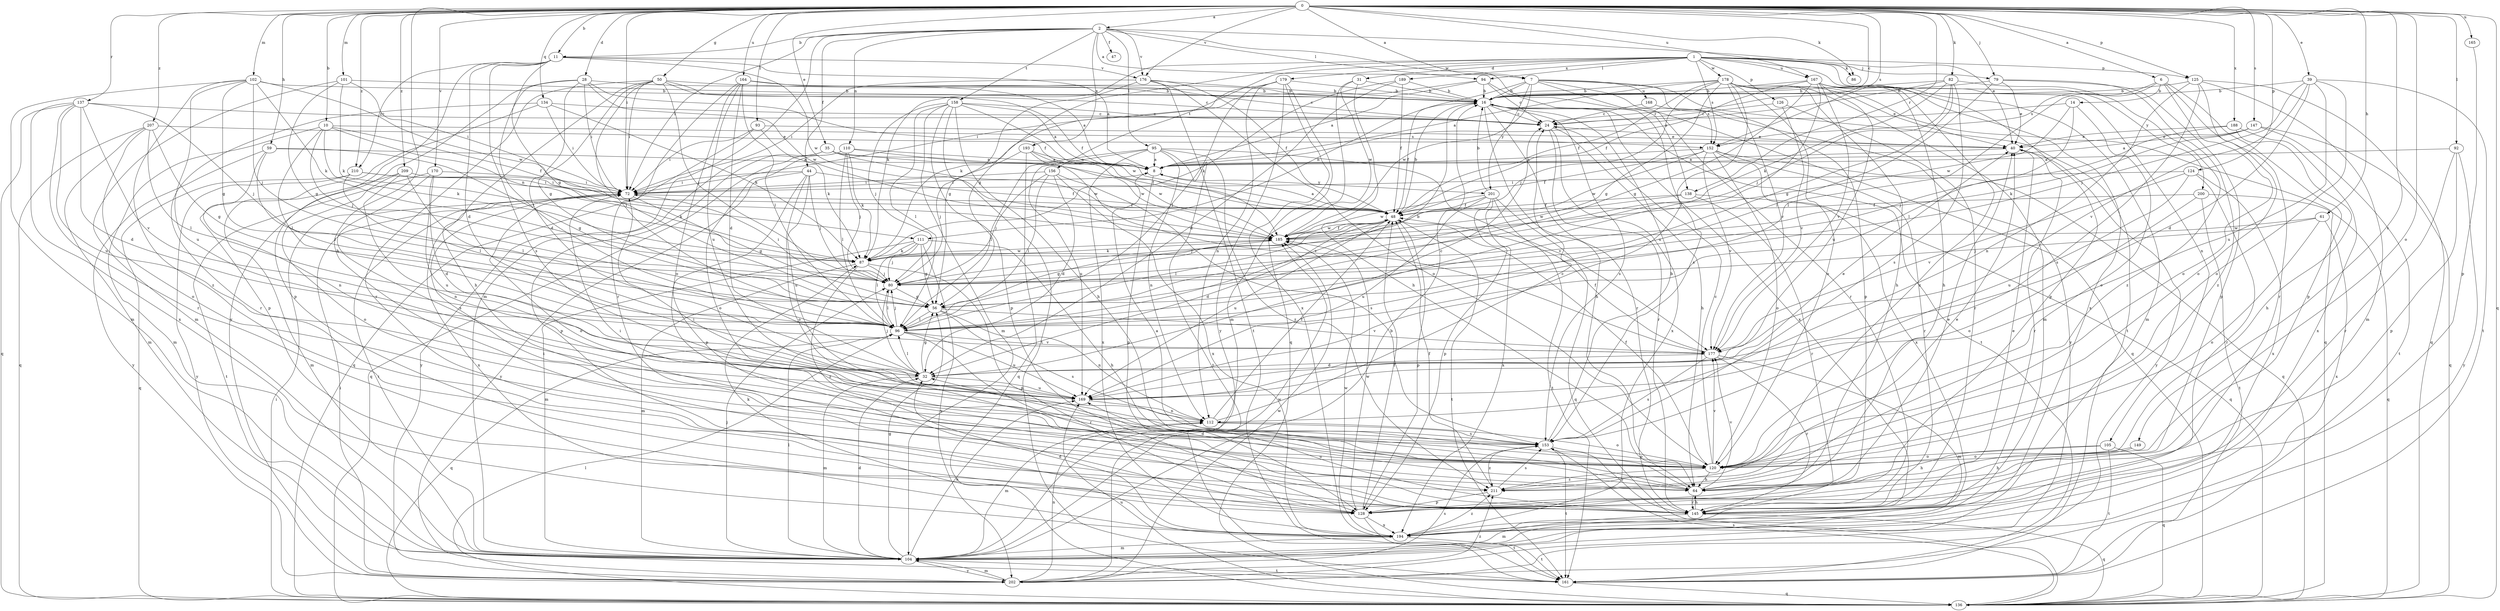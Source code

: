 strict digraph  {
0;
1;
2;
6;
7;
8;
10;
11;
14;
16;
24;
28;
31;
32;
35;
39;
40;
44;
47;
48;
50;
56;
59;
61;
64;
72;
79;
80;
82;
86;
87;
92;
93;
94;
95;
96;
101;
102;
104;
105;
110;
111;
112;
120;
124;
125;
126;
128;
134;
136;
137;
138;
145;
147;
149;
152;
153;
156;
158;
161;
164;
165;
167;
168;
169;
170;
176;
177;
178;
179;
185;
188;
189;
193;
194;
200;
201;
202;
207;
209;
210;
211;
0 -> 2  [label=a];
0 -> 6  [label=a];
0 -> 7  [label=a];
0 -> 10  [label=b];
0 -> 11  [label=b];
0 -> 24  [label=c];
0 -> 28  [label=d];
0 -> 35  [label=e];
0 -> 39  [label=e];
0 -> 50  [label=g];
0 -> 59  [label=h];
0 -> 61  [label=h];
0 -> 64  [label=h];
0 -> 72  [label=i];
0 -> 79  [label=j];
0 -> 82  [label=k];
0 -> 86  [label=k];
0 -> 92  [label=l];
0 -> 93  [label=l];
0 -> 101  [label=m];
0 -> 102  [label=m];
0 -> 120  [label=o];
0 -> 124  [label=p];
0 -> 125  [label=p];
0 -> 134  [label=q];
0 -> 136  [label=q];
0 -> 137  [label=r];
0 -> 138  [label=r];
0 -> 147  [label=s];
0 -> 149  [label=s];
0 -> 152  [label=s];
0 -> 164  [label=u];
0 -> 165  [label=u];
0 -> 167  [label=u];
0 -> 170  [label=v];
0 -> 176  [label=v];
0 -> 188  [label=x];
0 -> 207  [label=z];
0 -> 209  [label=z];
0 -> 210  [label=z];
1 -> 31  [label=d];
1 -> 56  [label=g];
1 -> 79  [label=j];
1 -> 86  [label=k];
1 -> 87  [label=k];
1 -> 94  [label=l];
1 -> 105  [label=n];
1 -> 125  [label=p];
1 -> 126  [label=p];
1 -> 152  [label=s];
1 -> 156  [label=t];
1 -> 167  [label=u];
1 -> 178  [label=w];
1 -> 179  [label=w];
1 -> 189  [label=x];
1 -> 200  [label=y];
2 -> 7  [label=a];
2 -> 11  [label=b];
2 -> 40  [label=e];
2 -> 44  [label=f];
2 -> 47  [label=f];
2 -> 72  [label=i];
2 -> 94  [label=l];
2 -> 95  [label=l];
2 -> 104  [label=m];
2 -> 110  [label=n];
2 -> 138  [label=r];
2 -> 158  [label=t];
2 -> 176  [label=v];
2 -> 193  [label=x];
6 -> 14  [label=b];
6 -> 96  [label=l];
6 -> 120  [label=o];
6 -> 128  [label=p];
6 -> 145  [label=r];
6 -> 152  [label=s];
7 -> 16  [label=b];
7 -> 111  [label=n];
7 -> 128  [label=p];
7 -> 145  [label=r];
7 -> 152  [label=s];
7 -> 161  [label=t];
7 -> 168  [label=u];
7 -> 185  [label=w];
7 -> 201  [label=y];
8 -> 72  [label=i];
8 -> 128  [label=p];
8 -> 201  [label=y];
10 -> 48  [label=f];
10 -> 80  [label=j];
10 -> 87  [label=k];
10 -> 96  [label=l];
10 -> 104  [label=m];
10 -> 111  [label=n];
10 -> 152  [label=s];
11 -> 8  [label=a];
11 -> 32  [label=d];
11 -> 56  [label=g];
11 -> 153  [label=s];
11 -> 176  [label=v];
11 -> 185  [label=w];
11 -> 202  [label=y];
11 -> 210  [label=z];
14 -> 24  [label=c];
14 -> 96  [label=l];
14 -> 120  [label=o];
14 -> 185  [label=w];
16 -> 24  [label=c];
16 -> 48  [label=f];
16 -> 64  [label=h];
16 -> 136  [label=q];
16 -> 145  [label=r];
16 -> 153  [label=s];
16 -> 161  [label=t];
16 -> 194  [label=x];
24 -> 40  [label=e];
24 -> 64  [label=h];
24 -> 145  [label=r];
24 -> 194  [label=x];
28 -> 16  [label=b];
28 -> 48  [label=f];
28 -> 56  [label=g];
28 -> 72  [label=i];
28 -> 96  [label=l];
28 -> 128  [label=p];
28 -> 185  [label=w];
31 -> 16  [label=b];
31 -> 64  [label=h];
31 -> 104  [label=m];
31 -> 185  [label=w];
32 -> 24  [label=c];
32 -> 56  [label=g];
32 -> 80  [label=j];
32 -> 96  [label=l];
32 -> 104  [label=m];
32 -> 169  [label=u];
35 -> 8  [label=a];
35 -> 48  [label=f];
35 -> 128  [label=p];
35 -> 185  [label=w];
35 -> 202  [label=y];
39 -> 16  [label=b];
39 -> 32  [label=d];
39 -> 80  [label=j];
39 -> 120  [label=o];
39 -> 161  [label=t];
39 -> 169  [label=u];
39 -> 177  [label=v];
40 -> 8  [label=a];
40 -> 145  [label=r];
40 -> 202  [label=y];
44 -> 48  [label=f];
44 -> 72  [label=i];
44 -> 80  [label=j];
44 -> 120  [label=o];
44 -> 128  [label=p];
44 -> 169  [label=u];
44 -> 202  [label=y];
48 -> 8  [label=a];
48 -> 16  [label=b];
48 -> 32  [label=d];
48 -> 80  [label=j];
48 -> 96  [label=l];
48 -> 128  [label=p];
48 -> 161  [label=t];
48 -> 169  [label=u];
48 -> 185  [label=w];
50 -> 16  [label=b];
50 -> 24  [label=c];
50 -> 32  [label=d];
50 -> 48  [label=f];
50 -> 64  [label=h];
50 -> 72  [label=i];
50 -> 80  [label=j];
50 -> 96  [label=l];
50 -> 145  [label=r];
56 -> 96  [label=l];
56 -> 112  [label=n];
56 -> 153  [label=s];
56 -> 177  [label=v];
59 -> 8  [label=a];
59 -> 56  [label=g];
59 -> 96  [label=l];
59 -> 112  [label=n];
59 -> 202  [label=y];
61 -> 80  [label=j];
61 -> 120  [label=o];
61 -> 185  [label=w];
61 -> 194  [label=x];
64 -> 8  [label=a];
64 -> 32  [label=d];
64 -> 40  [label=e];
64 -> 145  [label=r];
64 -> 177  [label=v];
72 -> 48  [label=f];
72 -> 56  [label=g];
72 -> 120  [label=o];
72 -> 194  [label=x];
79 -> 16  [label=b];
79 -> 40  [label=e];
79 -> 96  [label=l];
79 -> 128  [label=p];
79 -> 211  [label=z];
80 -> 56  [label=g];
80 -> 72  [label=i];
80 -> 96  [label=l];
82 -> 8  [label=a];
82 -> 16  [label=b];
82 -> 56  [label=g];
82 -> 80  [label=j];
82 -> 87  [label=k];
82 -> 153  [label=s];
82 -> 211  [label=z];
87 -> 80  [label=j];
87 -> 104  [label=m];
87 -> 128  [label=p];
87 -> 185  [label=w];
87 -> 211  [label=z];
92 -> 8  [label=a];
92 -> 128  [label=p];
92 -> 145  [label=r];
92 -> 202  [label=y];
93 -> 40  [label=e];
93 -> 72  [label=i];
93 -> 87  [label=k];
93 -> 136  [label=q];
94 -> 8  [label=a];
94 -> 16  [label=b];
94 -> 24  [label=c];
94 -> 72  [label=i];
94 -> 153  [label=s];
95 -> 8  [label=a];
95 -> 96  [label=l];
95 -> 112  [label=n];
95 -> 161  [label=t];
95 -> 169  [label=u];
95 -> 177  [label=v];
95 -> 194  [label=x];
95 -> 211  [label=z];
96 -> 16  [label=b];
96 -> 80  [label=j];
96 -> 136  [label=q];
96 -> 145  [label=r];
96 -> 169  [label=u];
96 -> 177  [label=v];
101 -> 16  [label=b];
101 -> 56  [label=g];
101 -> 72  [label=i];
101 -> 87  [label=k];
101 -> 104  [label=m];
102 -> 16  [label=b];
102 -> 56  [label=g];
102 -> 80  [label=j];
102 -> 87  [label=k];
102 -> 104  [label=m];
102 -> 169  [label=u];
102 -> 185  [label=w];
102 -> 211  [label=z];
104 -> 16  [label=b];
104 -> 32  [label=d];
104 -> 56  [label=g];
104 -> 72  [label=i];
104 -> 80  [label=j];
104 -> 96  [label=l];
104 -> 161  [label=t];
104 -> 169  [label=u];
104 -> 185  [label=w];
104 -> 202  [label=y];
105 -> 64  [label=h];
105 -> 120  [label=o];
105 -> 136  [label=q];
105 -> 161  [label=t];
110 -> 8  [label=a];
110 -> 80  [label=j];
110 -> 87  [label=k];
110 -> 96  [label=l];
110 -> 120  [label=o];
110 -> 136  [label=q];
110 -> 185  [label=w];
111 -> 56  [label=g];
111 -> 64  [label=h];
111 -> 80  [label=j];
111 -> 87  [label=k];
111 -> 96  [label=l];
111 -> 104  [label=m];
111 -> 202  [label=y];
112 -> 24  [label=c];
112 -> 48  [label=f];
112 -> 104  [label=m];
112 -> 120  [label=o];
112 -> 153  [label=s];
120 -> 24  [label=c];
120 -> 48  [label=f];
120 -> 64  [label=h];
120 -> 72  [label=i];
120 -> 177  [label=v];
120 -> 211  [label=z];
124 -> 72  [label=i];
124 -> 145  [label=r];
124 -> 169  [label=u];
124 -> 177  [label=v];
124 -> 194  [label=x];
125 -> 16  [label=b];
125 -> 104  [label=m];
125 -> 112  [label=n];
125 -> 120  [label=o];
125 -> 136  [label=q];
125 -> 153  [label=s];
126 -> 24  [label=c];
126 -> 145  [label=r];
126 -> 177  [label=v];
128 -> 48  [label=f];
128 -> 161  [label=t];
128 -> 185  [label=w];
128 -> 194  [label=x];
134 -> 24  [label=c];
134 -> 72  [label=i];
134 -> 87  [label=k];
134 -> 128  [label=p];
134 -> 145  [label=r];
136 -> 72  [label=i];
136 -> 96  [label=l];
136 -> 153  [label=s];
136 -> 169  [label=u];
137 -> 24  [label=c];
137 -> 32  [label=d];
137 -> 80  [label=j];
137 -> 136  [label=q];
137 -> 145  [label=r];
137 -> 169  [label=u];
137 -> 177  [label=v];
137 -> 194  [label=x];
138 -> 48  [label=f];
138 -> 136  [label=q];
138 -> 145  [label=r];
138 -> 185  [label=w];
145 -> 40  [label=e];
145 -> 64  [label=h];
145 -> 72  [label=i];
145 -> 104  [label=m];
145 -> 136  [label=q];
145 -> 169  [label=u];
147 -> 8  [label=a];
147 -> 40  [label=e];
147 -> 87  [label=k];
147 -> 136  [label=q];
147 -> 161  [label=t];
149 -> 64  [label=h];
149 -> 120  [label=o];
152 -> 8  [label=a];
152 -> 48  [label=f];
152 -> 120  [label=o];
152 -> 136  [label=q];
152 -> 145  [label=r];
152 -> 177  [label=v];
152 -> 185  [label=w];
152 -> 194  [label=x];
153 -> 16  [label=b];
153 -> 72  [label=i];
153 -> 120  [label=o];
153 -> 145  [label=r];
153 -> 161  [label=t];
153 -> 211  [label=z];
156 -> 32  [label=d];
156 -> 72  [label=i];
156 -> 80  [label=j];
156 -> 96  [label=l];
156 -> 153  [label=s];
156 -> 194  [label=x];
158 -> 8  [label=a];
158 -> 24  [label=c];
158 -> 64  [label=h];
158 -> 80  [label=j];
158 -> 96  [label=l];
158 -> 104  [label=m];
158 -> 128  [label=p];
158 -> 161  [label=t];
158 -> 185  [label=w];
161 -> 136  [label=q];
164 -> 8  [label=a];
164 -> 16  [label=b];
164 -> 24  [label=c];
164 -> 32  [label=d];
164 -> 96  [label=l];
164 -> 120  [label=o];
164 -> 145  [label=r];
164 -> 169  [label=u];
165 -> 128  [label=p];
167 -> 16  [label=b];
167 -> 48  [label=f];
167 -> 56  [label=g];
167 -> 64  [label=h];
167 -> 96  [label=l];
167 -> 104  [label=m];
167 -> 128  [label=p];
167 -> 169  [label=u];
167 -> 177  [label=v];
167 -> 194  [label=x];
167 -> 211  [label=z];
168 -> 24  [label=c];
168 -> 202  [label=y];
169 -> 40  [label=e];
169 -> 112  [label=n];
170 -> 32  [label=d];
170 -> 72  [label=i];
170 -> 153  [label=s];
170 -> 161  [label=t];
170 -> 169  [label=u];
176 -> 16  [label=b];
176 -> 48  [label=f];
176 -> 56  [label=g];
176 -> 72  [label=i];
176 -> 120  [label=o];
176 -> 161  [label=t];
177 -> 32  [label=d];
177 -> 48  [label=f];
177 -> 104  [label=m];
177 -> 145  [label=r];
177 -> 153  [label=s];
178 -> 8  [label=a];
178 -> 16  [label=b];
178 -> 40  [label=e];
178 -> 48  [label=f];
178 -> 56  [label=g];
178 -> 64  [label=h];
178 -> 80  [label=j];
178 -> 104  [label=m];
178 -> 120  [label=o];
178 -> 136  [label=q];
178 -> 169  [label=u];
178 -> 177  [label=v];
179 -> 16  [label=b];
179 -> 87  [label=k];
179 -> 96  [label=l];
179 -> 112  [label=n];
179 -> 136  [label=q];
179 -> 194  [label=x];
179 -> 202  [label=y];
185 -> 48  [label=f];
185 -> 56  [label=g];
185 -> 87  [label=k];
188 -> 40  [label=e];
188 -> 64  [label=h];
188 -> 80  [label=j];
188 -> 194  [label=x];
189 -> 16  [label=b];
189 -> 32  [label=d];
189 -> 48  [label=f];
189 -> 87  [label=k];
193 -> 8  [label=a];
193 -> 80  [label=j];
193 -> 136  [label=q];
193 -> 177  [label=v];
193 -> 185  [label=w];
194 -> 32  [label=d];
194 -> 87  [label=k];
194 -> 104  [label=m];
194 -> 161  [label=t];
194 -> 185  [label=w];
194 -> 211  [label=z];
200 -> 48  [label=f];
200 -> 120  [label=o];
200 -> 136  [label=q];
200 -> 161  [label=t];
201 -> 16  [label=b];
201 -> 48  [label=f];
201 -> 128  [label=p];
201 -> 136  [label=q];
201 -> 161  [label=t];
201 -> 169  [label=u];
201 -> 185  [label=w];
201 -> 194  [label=x];
202 -> 72  [label=i];
202 -> 104  [label=m];
202 -> 112  [label=n];
202 -> 153  [label=s];
202 -> 185  [label=w];
202 -> 211  [label=z];
207 -> 40  [label=e];
207 -> 56  [label=g];
207 -> 96  [label=l];
207 -> 104  [label=m];
207 -> 120  [label=o];
207 -> 136  [label=q];
209 -> 72  [label=i];
209 -> 96  [label=l];
209 -> 104  [label=m];
209 -> 112  [label=n];
209 -> 120  [label=o];
210 -> 72  [label=i];
210 -> 87  [label=k];
210 -> 96  [label=l];
210 -> 136  [label=q];
210 -> 202  [label=y];
211 -> 40  [label=e];
211 -> 48  [label=f];
211 -> 128  [label=p];
211 -> 153  [label=s];
}
